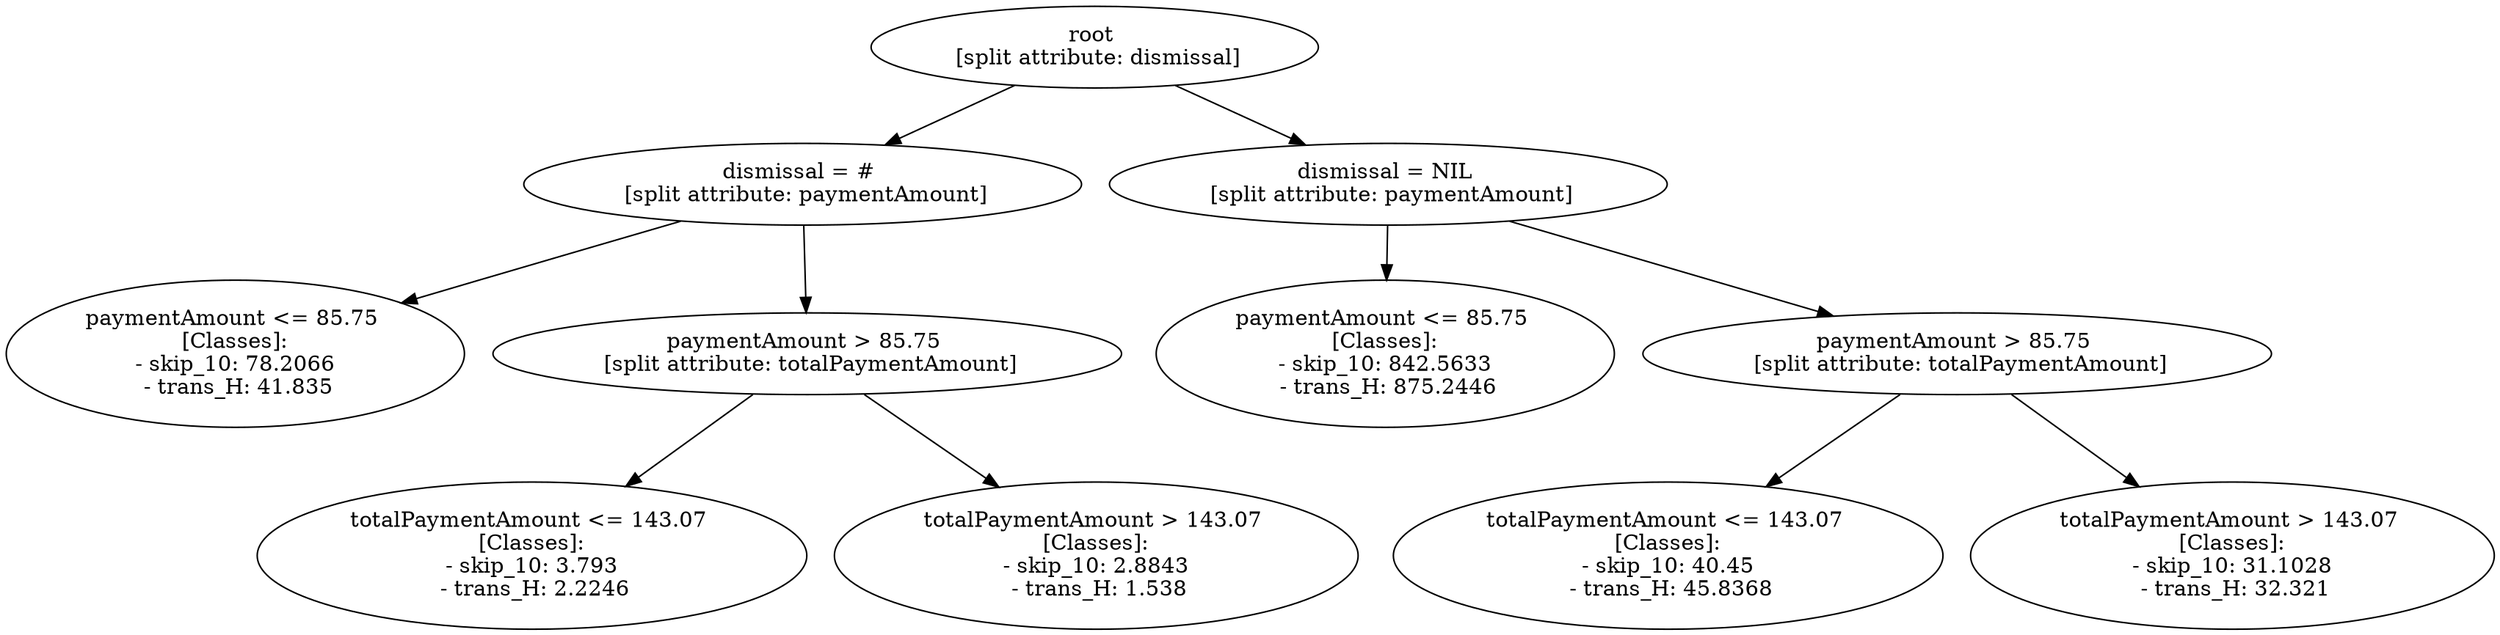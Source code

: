 // Road_Traffic_Fine_Management_Process-p_14-2
digraph "Road_Traffic_Fine_Management_Process-p_14-2" {
	"6ef97b44-1704-4271-959f-47f30bdd381e" [label="root 
 [split attribute: dismissal]"]
	"2d5a687d-4fb5-442d-8696-0925794c7edc" [label="dismissal = # 
 [split attribute: paymentAmount]"]
	"6ef97b44-1704-4271-959f-47f30bdd381e" -> "2d5a687d-4fb5-442d-8696-0925794c7edc"
	"1eee12eb-2daf-4c0e-9c2f-2d03e32cf37f" [label="paymentAmount <= 85.75 
 [Classes]: 
 - skip_10: 78.2066 
 - trans_H: 41.835"]
	"2d5a687d-4fb5-442d-8696-0925794c7edc" -> "1eee12eb-2daf-4c0e-9c2f-2d03e32cf37f"
	"e92b6d49-7147-41d0-be49-8ab279144f3c" [label="paymentAmount > 85.75 
 [split attribute: totalPaymentAmount]"]
	"2d5a687d-4fb5-442d-8696-0925794c7edc" -> "e92b6d49-7147-41d0-be49-8ab279144f3c"
	"ee6f696a-2049-4478-a4b3-7170634d854b" [label="totalPaymentAmount <= 143.07 
 [Classes]: 
 - skip_10: 3.793 
 - trans_H: 2.2246"]
	"e92b6d49-7147-41d0-be49-8ab279144f3c" -> "ee6f696a-2049-4478-a4b3-7170634d854b"
	"8efe7341-57a5-4b92-b574-8fb5b116d152" [label="totalPaymentAmount > 143.07 
 [Classes]: 
 - skip_10: 2.8843 
 - trans_H: 1.538"]
	"e92b6d49-7147-41d0-be49-8ab279144f3c" -> "8efe7341-57a5-4b92-b574-8fb5b116d152"
	"ce970007-c8ef-4f73-b377-ee683a60288f" [label="dismissal = NIL 
 [split attribute: paymentAmount]"]
	"6ef97b44-1704-4271-959f-47f30bdd381e" -> "ce970007-c8ef-4f73-b377-ee683a60288f"
	"0e95f272-65e7-424a-9900-831d94186f9e" [label="paymentAmount <= 85.75 
 [Classes]: 
 - skip_10: 842.5633 
 - trans_H: 875.2446"]
	"ce970007-c8ef-4f73-b377-ee683a60288f" -> "0e95f272-65e7-424a-9900-831d94186f9e"
	"2c087f15-2d5d-4878-876b-02c62aa8a5fa" [label="paymentAmount > 85.75 
 [split attribute: totalPaymentAmount]"]
	"ce970007-c8ef-4f73-b377-ee683a60288f" -> "2c087f15-2d5d-4878-876b-02c62aa8a5fa"
	"24610ab0-8e37-422c-90c2-41fb17dfc9ed" [label="totalPaymentAmount <= 143.07 
 [Classes]: 
 - skip_10: 40.45 
 - trans_H: 45.8368"]
	"2c087f15-2d5d-4878-876b-02c62aa8a5fa" -> "24610ab0-8e37-422c-90c2-41fb17dfc9ed"
	"b89b2337-c1e1-451b-846a-472f28c03b11" [label="totalPaymentAmount > 143.07 
 [Classes]: 
 - skip_10: 31.1028 
 - trans_H: 32.321"]
	"2c087f15-2d5d-4878-876b-02c62aa8a5fa" -> "b89b2337-c1e1-451b-846a-472f28c03b11"
}
